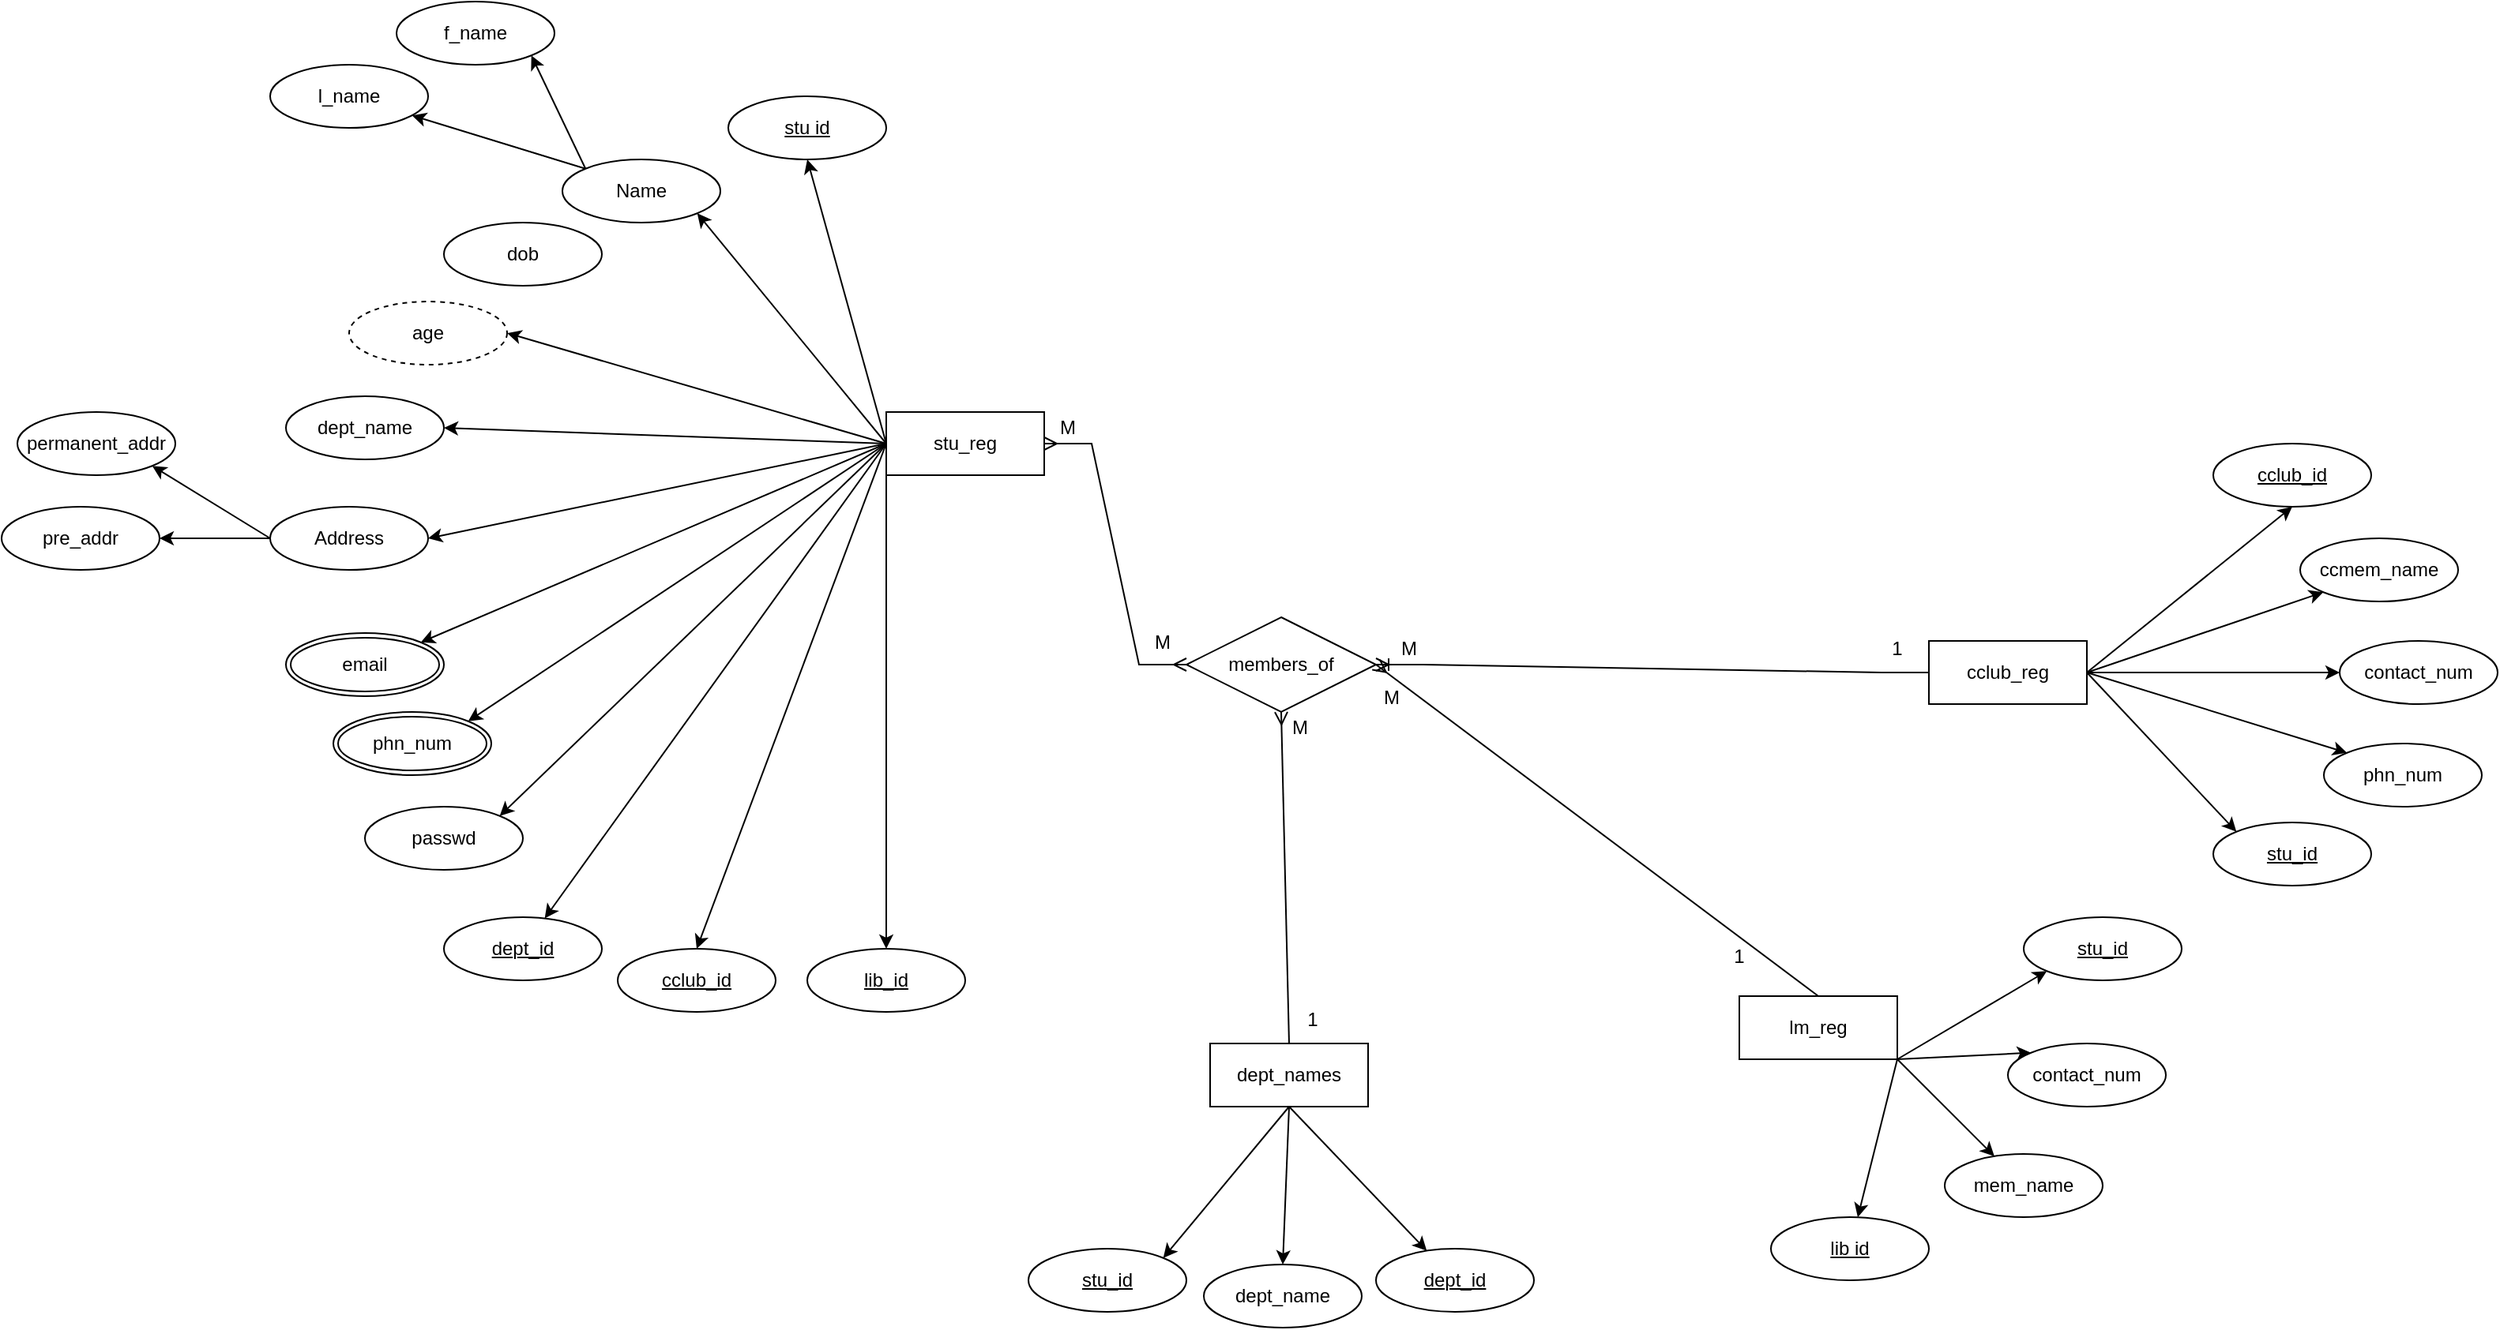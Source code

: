 <mxfile version="24.8.6">
  <diagram name="Page-1" id="FUyRpt19oXOtmJlVeC61">
    <mxGraphModel dx="3749" dy="1074" grid="1" gridSize="10" guides="1" tooltips="1" connect="1" arrows="1" fold="1" page="1" pageScale="1" pageWidth="850" pageHeight="1100" math="0" shadow="0">
      <root>
        <mxCell id="0" />
        <mxCell id="1" parent="0" />
        <mxCell id="2KL5Yd7e3QJ7qZri2CN5-1" value="stu id" style="ellipse;whiteSpace=wrap;html=1;align=center;fontStyle=4;" parent="1" vertex="1">
          <mxGeometry x="-420" y="150" width="100" height="40" as="geometry" />
        </mxCell>
        <mxCell id="2KL5Yd7e3QJ7qZri2CN5-2" value="f_name" style="ellipse;whiteSpace=wrap;html=1;align=center;" parent="1" vertex="1">
          <mxGeometry x="-630" y="90" width="100" height="40" as="geometry" />
        </mxCell>
        <mxCell id="2KL5Yd7e3QJ7qZri2CN5-3" value="members_of" style="shape=rhombus;perimeter=rhombusPerimeter;whiteSpace=wrap;html=1;align=center;" parent="1" vertex="1">
          <mxGeometry x="-130" y="480" width="120" height="60" as="geometry" />
        </mxCell>
        <mxCell id="2KL5Yd7e3QJ7qZri2CN5-11" style="rounded=0;orthogonalLoop=1;jettySize=auto;html=1;exitX=0;exitY=0.5;exitDx=0;exitDy=0;entryX=1;entryY=1;entryDx=0;entryDy=0;" parent="1" source="2KL5Yd7e3QJ7qZri2CN5-6" target="2KL5Yd7e3QJ7qZri2CN5-10" edge="1">
          <mxGeometry relative="1" as="geometry" />
        </mxCell>
        <mxCell id="2KL5Yd7e3QJ7qZri2CN5-14" style="rounded=0;orthogonalLoop=1;jettySize=auto;html=1;exitX=0;exitY=0.5;exitDx=0;exitDy=0;entryX=0.5;entryY=1;entryDx=0;entryDy=0;" parent="1" source="2KL5Yd7e3QJ7qZri2CN5-6" target="2KL5Yd7e3QJ7qZri2CN5-1" edge="1">
          <mxGeometry relative="1" as="geometry" />
        </mxCell>
        <mxCell id="2KL5Yd7e3QJ7qZri2CN5-16" style="rounded=0;orthogonalLoop=1;jettySize=auto;html=1;exitX=0;exitY=0.5;exitDx=0;exitDy=0;entryX=1;entryY=0.5;entryDx=0;entryDy=0;" parent="1" source="2KL5Yd7e3QJ7qZri2CN5-6" target="2KL5Yd7e3QJ7qZri2CN5-9" edge="1">
          <mxGeometry relative="1" as="geometry" />
        </mxCell>
        <mxCell id="2KL5Yd7e3QJ7qZri2CN5-20" style="rounded=0;orthogonalLoop=1;jettySize=auto;html=1;exitX=0;exitY=0.5;exitDx=0;exitDy=0;entryX=1;entryY=0.5;entryDx=0;entryDy=0;" parent="1" source="2KL5Yd7e3QJ7qZri2CN5-6" target="2KL5Yd7e3QJ7qZri2CN5-17" edge="1">
          <mxGeometry relative="1" as="geometry">
            <mxPoint x="-320" y="380" as="sourcePoint" />
          </mxGeometry>
        </mxCell>
        <mxCell id="2KL5Yd7e3QJ7qZri2CN5-21" style="rounded=0;orthogonalLoop=1;jettySize=auto;html=1;exitX=0;exitY=0.5;exitDx=0;exitDy=0;entryX=1;entryY=0;entryDx=0;entryDy=0;" parent="1" source="2KL5Yd7e3QJ7qZri2CN5-6" target="2KL5Yd7e3QJ7qZri2CN5-18" edge="1">
          <mxGeometry relative="1" as="geometry" />
        </mxCell>
        <mxCell id="2KL5Yd7e3QJ7qZri2CN5-22" style="rounded=0;orthogonalLoop=1;jettySize=auto;html=1;exitX=0;exitY=0.5;exitDx=0;exitDy=0;entryX=1;entryY=0;entryDx=0;entryDy=0;" parent="1" source="2KL5Yd7e3QJ7qZri2CN5-6" target="2KL5Yd7e3QJ7qZri2CN5-19" edge="1">
          <mxGeometry relative="1" as="geometry">
            <mxPoint x="-620" y="540" as="targetPoint" />
          </mxGeometry>
        </mxCell>
        <mxCell id="9Y6JlHBwCMwmrNG0bI4D-5" style="rounded=0;orthogonalLoop=1;jettySize=auto;html=1;exitX=0;exitY=0.5;exitDx=0;exitDy=0;entryX=1;entryY=0.5;entryDx=0;entryDy=0;" parent="1" source="2KL5Yd7e3QJ7qZri2CN5-6" target="9Y6JlHBwCMwmrNG0bI4D-4" edge="1">
          <mxGeometry relative="1" as="geometry" />
        </mxCell>
        <mxCell id="9Y6JlHBwCMwmrNG0bI4D-9" style="rounded=0;orthogonalLoop=1;jettySize=auto;html=1;exitX=0;exitY=0.5;exitDx=0;exitDy=0;" parent="1" source="2KL5Yd7e3QJ7qZri2CN5-6" target="9Y6JlHBwCMwmrNG0bI4D-8" edge="1">
          <mxGeometry relative="1" as="geometry" />
        </mxCell>
        <mxCell id="9Y6JlHBwCMwmrNG0bI4D-13" style="rounded=0;orthogonalLoop=1;jettySize=auto;html=1;exitX=0;exitY=0.5;exitDx=0;exitDy=0;entryX=0.5;entryY=0;entryDx=0;entryDy=0;" parent="1" source="2KL5Yd7e3QJ7qZri2CN5-6" target="9Y6JlHBwCMwmrNG0bI4D-11" edge="1">
          <mxGeometry relative="1" as="geometry" />
        </mxCell>
        <mxCell id="9Y6JlHBwCMwmrNG0bI4D-14" style="rounded=0;orthogonalLoop=1;jettySize=auto;html=1;exitX=0;exitY=0.5;exitDx=0;exitDy=0;" parent="1" source="2KL5Yd7e3QJ7qZri2CN5-6" target="9Y6JlHBwCMwmrNG0bI4D-12" edge="1">
          <mxGeometry relative="1" as="geometry" />
        </mxCell>
        <mxCell id="RbWCfdoK0NttepPL5Ol_-14" style="rounded=0;orthogonalLoop=1;jettySize=auto;html=1;exitX=0;exitY=0.5;exitDx=0;exitDy=0;entryX=1;entryY=0;entryDx=0;entryDy=0;" edge="1" parent="1" source="2KL5Yd7e3QJ7qZri2CN5-6" target="9Y6JlHBwCMwmrNG0bI4D-41">
          <mxGeometry relative="1" as="geometry" />
        </mxCell>
        <mxCell id="2KL5Yd7e3QJ7qZri2CN5-6" value="stu_reg" style="whiteSpace=wrap;html=1;align=center;" parent="1" vertex="1">
          <mxGeometry x="-320" y="350" width="100" height="40" as="geometry" />
        </mxCell>
        <mxCell id="2KL5Yd7e3QJ7qZri2CN5-8" value="l_name" style="ellipse;whiteSpace=wrap;html=1;align=center;" parent="1" vertex="1">
          <mxGeometry x="-710" y="130" width="100" height="40" as="geometry" />
        </mxCell>
        <mxCell id="2KL5Yd7e3QJ7qZri2CN5-9" value="age" style="ellipse;whiteSpace=wrap;html=1;align=center;dashed=1;" parent="1" vertex="1">
          <mxGeometry x="-660" y="280" width="100" height="40" as="geometry" />
        </mxCell>
        <mxCell id="2KL5Yd7e3QJ7qZri2CN5-12" style="rounded=0;orthogonalLoop=1;jettySize=auto;html=1;exitX=0;exitY=0;exitDx=0;exitDy=0;" parent="1" source="2KL5Yd7e3QJ7qZri2CN5-10" target="2KL5Yd7e3QJ7qZri2CN5-8" edge="1">
          <mxGeometry relative="1" as="geometry" />
        </mxCell>
        <mxCell id="2KL5Yd7e3QJ7qZri2CN5-13" style="rounded=0;orthogonalLoop=1;jettySize=auto;html=1;exitX=0;exitY=0;exitDx=0;exitDy=0;entryX=1;entryY=1;entryDx=0;entryDy=0;" parent="1" source="2KL5Yd7e3QJ7qZri2CN5-10" target="2KL5Yd7e3QJ7qZri2CN5-2" edge="1">
          <mxGeometry relative="1" as="geometry" />
        </mxCell>
        <mxCell id="2KL5Yd7e3QJ7qZri2CN5-10" value="Name" style="ellipse;whiteSpace=wrap;html=1;align=center;" parent="1" vertex="1">
          <mxGeometry x="-525" y="190" width="100" height="40" as="geometry" />
        </mxCell>
        <mxCell id="2KL5Yd7e3QJ7qZri2CN5-26" style="rounded=0;orthogonalLoop=1;jettySize=auto;html=1;exitX=0;exitY=0.5;exitDx=0;exitDy=0;entryX=1;entryY=0.5;entryDx=0;entryDy=0;" parent="1" source="2KL5Yd7e3QJ7qZri2CN5-17" target="2KL5Yd7e3QJ7qZri2CN5-25" edge="1">
          <mxGeometry relative="1" as="geometry" />
        </mxCell>
        <mxCell id="2KL5Yd7e3QJ7qZri2CN5-27" style="rounded=0;orthogonalLoop=1;jettySize=auto;html=1;exitX=0;exitY=0.5;exitDx=0;exitDy=0;entryX=1;entryY=1;entryDx=0;entryDy=0;" parent="1" source="2KL5Yd7e3QJ7qZri2CN5-17" target="2KL5Yd7e3QJ7qZri2CN5-24" edge="1">
          <mxGeometry relative="1" as="geometry" />
        </mxCell>
        <mxCell id="2KL5Yd7e3QJ7qZri2CN5-17" value="Address" style="ellipse;whiteSpace=wrap;html=1;align=center;" parent="1" vertex="1">
          <mxGeometry x="-710" y="410" width="100" height="40" as="geometry" />
        </mxCell>
        <mxCell id="2KL5Yd7e3QJ7qZri2CN5-18" value="email" style="ellipse;shape=doubleEllipse;margin=3;whiteSpace=wrap;html=1;align=center;" parent="1" vertex="1">
          <mxGeometry x="-700" y="490" width="100" height="40" as="geometry" />
        </mxCell>
        <mxCell id="2KL5Yd7e3QJ7qZri2CN5-19" value="phn_num" style="ellipse;shape=doubleEllipse;margin=3;whiteSpace=wrap;html=1;align=center;" parent="1" vertex="1">
          <mxGeometry x="-670" y="540" width="100" height="40" as="geometry" />
        </mxCell>
        <mxCell id="2KL5Yd7e3QJ7qZri2CN5-24" value="permanent_addr" style="ellipse;whiteSpace=wrap;html=1;align=center;" parent="1" vertex="1">
          <mxGeometry x="-870" y="350" width="100" height="40" as="geometry" />
        </mxCell>
        <mxCell id="2KL5Yd7e3QJ7qZri2CN5-25" value="pre_addr" style="ellipse;whiteSpace=wrap;html=1;align=center;" parent="1" vertex="1">
          <mxGeometry x="-880" y="410" width="100" height="40" as="geometry" />
        </mxCell>
        <mxCell id="9Y6JlHBwCMwmrNG0bI4D-31" style="rounded=0;orthogonalLoop=1;jettySize=auto;html=1;exitX=1;exitY=1;exitDx=0;exitDy=0;" parent="1" source="2KL5Yd7e3QJ7qZri2CN5-33" target="2KL5Yd7e3QJ7qZri2CN5-34" edge="1">
          <mxGeometry relative="1" as="geometry" />
        </mxCell>
        <mxCell id="9Y6JlHBwCMwmrNG0bI4D-32" style="rounded=0;orthogonalLoop=1;jettySize=auto;html=1;exitX=1;exitY=1;exitDx=0;exitDy=0;" parent="1" source="2KL5Yd7e3QJ7qZri2CN5-33" target="9Y6JlHBwCMwmrNG0bI4D-17" edge="1">
          <mxGeometry relative="1" as="geometry" />
        </mxCell>
        <mxCell id="9Y6JlHBwCMwmrNG0bI4D-33" style="rounded=0;orthogonalLoop=1;jettySize=auto;html=1;exitX=1;exitY=1;exitDx=0;exitDy=0;entryX=0;entryY=0;entryDx=0;entryDy=0;" parent="1" source="2KL5Yd7e3QJ7qZri2CN5-33" target="9Y6JlHBwCMwmrNG0bI4D-18" edge="1">
          <mxGeometry relative="1" as="geometry" />
        </mxCell>
        <mxCell id="9Y6JlHBwCMwmrNG0bI4D-34" style="rounded=0;orthogonalLoop=1;jettySize=auto;html=1;exitX=1;exitY=1;exitDx=0;exitDy=0;entryX=0;entryY=1;entryDx=0;entryDy=0;" parent="1" source="2KL5Yd7e3QJ7qZri2CN5-33" target="9Y6JlHBwCMwmrNG0bI4D-19" edge="1">
          <mxGeometry relative="1" as="geometry" />
        </mxCell>
        <mxCell id="2KL5Yd7e3QJ7qZri2CN5-33" value="lm_reg" style="whiteSpace=wrap;html=1;align=center;" parent="1" vertex="1">
          <mxGeometry x="220" y="720" width="100" height="40" as="geometry" />
        </mxCell>
        <mxCell id="2KL5Yd7e3QJ7qZri2CN5-34" value="lib id" style="ellipse;whiteSpace=wrap;html=1;align=center;fontStyle=4;" parent="1" vertex="1">
          <mxGeometry x="240" y="860" width="100" height="40" as="geometry" />
        </mxCell>
        <mxCell id="2KL5Yd7e3QJ7qZri2CN5-44" style="rounded=0;orthogonalLoop=1;jettySize=auto;html=1;exitX=0.5;exitY=1;exitDx=0;exitDy=0;" parent="1" source="2KL5Yd7e3QJ7qZri2CN5-38" target="2KL5Yd7e3QJ7qZri2CN5-42" edge="1">
          <mxGeometry relative="1" as="geometry" />
        </mxCell>
        <mxCell id="2KL5Yd7e3QJ7qZri2CN5-47" style="rounded=0;orthogonalLoop=1;jettySize=auto;html=1;exitX=0.5;exitY=1;exitDx=0;exitDy=0;entryX=0.5;entryY=0;entryDx=0;entryDy=0;" parent="1" source="2KL5Yd7e3QJ7qZri2CN5-38" target="2KL5Yd7e3QJ7qZri2CN5-40" edge="1">
          <mxGeometry relative="1" as="geometry" />
        </mxCell>
        <mxCell id="RbWCfdoK0NttepPL5Ol_-6" style="rounded=0;orthogonalLoop=1;jettySize=auto;html=1;exitX=0.5;exitY=1;exitDx=0;exitDy=0;entryX=1;entryY=0;entryDx=0;entryDy=0;" edge="1" parent="1" source="2KL5Yd7e3QJ7qZri2CN5-38" target="RbWCfdoK0NttepPL5Ol_-5">
          <mxGeometry relative="1" as="geometry" />
        </mxCell>
        <mxCell id="2KL5Yd7e3QJ7qZri2CN5-38" value="dept_names" style="whiteSpace=wrap;html=1;align=center;" parent="1" vertex="1">
          <mxGeometry x="-115" y="750" width="100" height="40" as="geometry" />
        </mxCell>
        <mxCell id="2KL5Yd7e3QJ7qZri2CN5-40" value="dept_name" style="ellipse;whiteSpace=wrap;html=1;align=center;" parent="1" vertex="1">
          <mxGeometry x="-119" y="890" width="100" height="40" as="geometry" />
        </mxCell>
        <mxCell id="2KL5Yd7e3QJ7qZri2CN5-42" value="dept_id" style="ellipse;whiteSpace=wrap;html=1;align=center;fontStyle=4;" parent="1" vertex="1">
          <mxGeometry x="-10" y="880" width="100" height="40" as="geometry" />
        </mxCell>
        <mxCell id="9Y6JlHBwCMwmrNG0bI4D-1" value="dob" style="ellipse;whiteSpace=wrap;html=1;align=center;" parent="1" vertex="1">
          <mxGeometry x="-600" y="230" width="100" height="40" as="geometry" />
        </mxCell>
        <mxCell id="9Y6JlHBwCMwmrNG0bI4D-4" value="dept_name" style="ellipse;whiteSpace=wrap;html=1;align=center;" parent="1" vertex="1">
          <mxGeometry x="-700" y="340" width="100" height="40" as="geometry" />
        </mxCell>
        <mxCell id="9Y6JlHBwCMwmrNG0bI4D-8" value="dept_id" style="ellipse;whiteSpace=wrap;html=1;align=center;fontStyle=4;" parent="1" vertex="1">
          <mxGeometry x="-600" y="670" width="100" height="40" as="geometry" />
        </mxCell>
        <mxCell id="9Y6JlHBwCMwmrNG0bI4D-10" value="" style="edgeStyle=entityRelationEdgeStyle;fontSize=12;html=1;endArrow=ERmany;startArrow=ERmany;rounded=0;entryX=0;entryY=0.5;entryDx=0;entryDy=0;" parent="1" target="2KL5Yd7e3QJ7qZri2CN5-3" edge="1">
          <mxGeometry width="100" height="100" relative="1" as="geometry">
            <mxPoint x="-220" y="370" as="sourcePoint" />
            <mxPoint x="-70" y="340" as="targetPoint" />
          </mxGeometry>
        </mxCell>
        <mxCell id="9Y6JlHBwCMwmrNG0bI4D-11" value="cclub_id" style="ellipse;whiteSpace=wrap;html=1;align=center;fontStyle=4;" parent="1" vertex="1">
          <mxGeometry x="-490" y="690" width="100" height="40" as="geometry" />
        </mxCell>
        <mxCell id="9Y6JlHBwCMwmrNG0bI4D-12" value="lib_id" style="ellipse;whiteSpace=wrap;html=1;align=center;fontStyle=4;" parent="1" vertex="1">
          <mxGeometry x="-370" y="690" width="100" height="40" as="geometry" />
        </mxCell>
        <mxCell id="9Y6JlHBwCMwmrNG0bI4D-17" value="mem_name" style="ellipse;whiteSpace=wrap;html=1;align=center;" parent="1" vertex="1">
          <mxGeometry x="350" y="820" width="100" height="40" as="geometry" />
        </mxCell>
        <mxCell id="9Y6JlHBwCMwmrNG0bI4D-18" value="contact_num" style="ellipse;whiteSpace=wrap;html=1;align=center;" parent="1" vertex="1">
          <mxGeometry x="390" y="750" width="100" height="40" as="geometry" />
        </mxCell>
        <mxCell id="9Y6JlHBwCMwmrNG0bI4D-19" value="stu_id" style="ellipse;whiteSpace=wrap;html=1;align=center;fontStyle=4;" parent="1" vertex="1">
          <mxGeometry x="400" y="670" width="100" height="40" as="geometry" />
        </mxCell>
        <mxCell id="9Y6JlHBwCMwmrNG0bI4D-22" value="" style="fontSize=12;html=1;endArrow=ERmany;rounded=0;entryX=1;entryY=0.5;entryDx=0;entryDy=0;exitX=0.5;exitY=0;exitDx=0;exitDy=0;" parent="1" source="2KL5Yd7e3QJ7qZri2CN5-33" target="2KL5Yd7e3QJ7qZri2CN5-3" edge="1">
          <mxGeometry width="100" height="100" relative="1" as="geometry">
            <mxPoint x="150" y="690" as="sourcePoint" />
            <mxPoint x="250" y="590" as="targetPoint" />
          </mxGeometry>
        </mxCell>
        <mxCell id="9Y6JlHBwCMwmrNG0bI4D-23" value="" style="fontSize=12;html=1;endArrow=ERmany;rounded=0;entryX=0.5;entryY=1;entryDx=0;entryDy=0;exitX=0.5;exitY=0;exitDx=0;exitDy=0;" parent="1" source="2KL5Yd7e3QJ7qZri2CN5-38" target="2KL5Yd7e3QJ7qZri2CN5-3" edge="1">
          <mxGeometry width="100" height="100" relative="1" as="geometry">
            <mxPoint x="125" y="770" as="sourcePoint" />
            <mxPoint x="-155" y="560" as="targetPoint" />
          </mxGeometry>
        </mxCell>
        <mxCell id="9Y6JlHBwCMwmrNG0bI4D-25" value="M" style="text;html=1;align=center;verticalAlign=middle;whiteSpace=wrap;rounded=0;" parent="1" vertex="1">
          <mxGeometry x="-235" y="345" width="60" height="30" as="geometry" />
        </mxCell>
        <mxCell id="9Y6JlHBwCMwmrNG0bI4D-26" value="M" style="text;html=1;align=center;verticalAlign=middle;whiteSpace=wrap;rounded=0;" parent="1" vertex="1">
          <mxGeometry x="-175" y="481" width="60" height="30" as="geometry" />
        </mxCell>
        <mxCell id="9Y6JlHBwCMwmrNG0bI4D-27" value="M" style="text;html=1;align=center;verticalAlign=middle;whiteSpace=wrap;rounded=0;" parent="1" vertex="1">
          <mxGeometry x="-88" y="535" width="60" height="30" as="geometry" />
        </mxCell>
        <mxCell id="9Y6JlHBwCMwmrNG0bI4D-28" value="1" style="text;html=1;align=center;verticalAlign=middle;whiteSpace=wrap;rounded=0;" parent="1" vertex="1">
          <mxGeometry x="-80" y="720" width="60" height="30" as="geometry" />
        </mxCell>
        <mxCell id="9Y6JlHBwCMwmrNG0bI4D-29" value="M" style="text;html=1;align=center;verticalAlign=middle;whiteSpace=wrap;rounded=0;" parent="1" vertex="1">
          <mxGeometry x="-30" y="516" width="60" height="30" as="geometry" />
        </mxCell>
        <mxCell id="9Y6JlHBwCMwmrNG0bI4D-30" value="1" style="text;html=1;align=center;verticalAlign=middle;whiteSpace=wrap;rounded=0;" parent="1" vertex="1">
          <mxGeometry x="190" y="680" width="60" height="30" as="geometry" />
        </mxCell>
        <mxCell id="RbWCfdoK0NttepPL5Ol_-7" style="rounded=0;orthogonalLoop=1;jettySize=auto;html=1;exitX=1;exitY=0.5;exitDx=0;exitDy=0;entryX=0.5;entryY=1;entryDx=0;entryDy=0;" edge="1" parent="1" source="9Y6JlHBwCMwmrNG0bI4D-35" target="9Y6JlHBwCMwmrNG0bI4D-40">
          <mxGeometry relative="1" as="geometry" />
        </mxCell>
        <mxCell id="RbWCfdoK0NttepPL5Ol_-8" style="rounded=0;orthogonalLoop=1;jettySize=auto;html=1;exitX=1;exitY=0.5;exitDx=0;exitDy=0;entryX=0;entryY=1;entryDx=0;entryDy=0;" edge="1" parent="1" source="9Y6JlHBwCMwmrNG0bI4D-35" target="9Y6JlHBwCMwmrNG0bI4D-38">
          <mxGeometry relative="1" as="geometry" />
        </mxCell>
        <mxCell id="RbWCfdoK0NttepPL5Ol_-9" style="rounded=0;orthogonalLoop=1;jettySize=auto;html=1;exitX=1;exitY=0.5;exitDx=0;exitDy=0;entryX=0;entryY=0.5;entryDx=0;entryDy=0;" edge="1" parent="1" source="9Y6JlHBwCMwmrNG0bI4D-35" target="9Y6JlHBwCMwmrNG0bI4D-37">
          <mxGeometry relative="1" as="geometry" />
        </mxCell>
        <mxCell id="RbWCfdoK0NttepPL5Ol_-10" style="rounded=0;orthogonalLoop=1;jettySize=auto;html=1;exitX=1;exitY=0.5;exitDx=0;exitDy=0;entryX=0;entryY=0;entryDx=0;entryDy=0;" edge="1" parent="1" source="9Y6JlHBwCMwmrNG0bI4D-35" target="9Y6JlHBwCMwmrNG0bI4D-36">
          <mxGeometry relative="1" as="geometry" />
        </mxCell>
        <mxCell id="RbWCfdoK0NttepPL5Ol_-11" style="rounded=0;orthogonalLoop=1;jettySize=auto;html=1;exitX=1;exitY=0.5;exitDx=0;exitDy=0;entryX=0;entryY=0;entryDx=0;entryDy=0;" edge="1" parent="1" source="9Y6JlHBwCMwmrNG0bI4D-35" target="RbWCfdoK0NttepPL5Ol_-4">
          <mxGeometry relative="1" as="geometry" />
        </mxCell>
        <mxCell id="9Y6JlHBwCMwmrNG0bI4D-35" value="cclub_reg" style="whiteSpace=wrap;html=1;align=center;" parent="1" vertex="1">
          <mxGeometry x="340" y="495" width="100" height="40" as="geometry" />
        </mxCell>
        <mxCell id="9Y6JlHBwCMwmrNG0bI4D-36" value="phn_num" style="ellipse;whiteSpace=wrap;html=1;align=center;" parent="1" vertex="1">
          <mxGeometry x="590" y="560" width="100" height="40" as="geometry" />
        </mxCell>
        <mxCell id="9Y6JlHBwCMwmrNG0bI4D-37" value="contact_num" style="ellipse;whiteSpace=wrap;html=1;align=center;" parent="1" vertex="1">
          <mxGeometry x="600" y="495" width="100" height="40" as="geometry" />
        </mxCell>
        <mxCell id="9Y6JlHBwCMwmrNG0bI4D-38" value="ccmem_name" style="ellipse;whiteSpace=wrap;html=1;align=center;" parent="1" vertex="1">
          <mxGeometry x="575" y="430" width="100" height="40" as="geometry" />
        </mxCell>
        <mxCell id="9Y6JlHBwCMwmrNG0bI4D-40" value="cclub_id" style="ellipse;whiteSpace=wrap;html=1;align=center;fontStyle=4;" parent="1" vertex="1">
          <mxGeometry x="520" y="370" width="100" height="40" as="geometry" />
        </mxCell>
        <mxCell id="9Y6JlHBwCMwmrNG0bI4D-41" value="passwd" style="ellipse;whiteSpace=wrap;html=1;align=center;" parent="1" vertex="1">
          <mxGeometry x="-650" y="600" width="100" height="40" as="geometry" />
        </mxCell>
        <mxCell id="RbWCfdoK0NttepPL5Ol_-1" value="" style="edgeStyle=entityRelationEdgeStyle;fontSize=12;html=1;endArrow=ERoneToMany;rounded=0;entryX=1;entryY=0.5;entryDx=0;entryDy=0;exitX=0;exitY=0.5;exitDx=0;exitDy=0;" edge="1" parent="1" source="9Y6JlHBwCMwmrNG0bI4D-35" target="2KL5Yd7e3QJ7qZri2CN5-3">
          <mxGeometry width="100" height="100" relative="1" as="geometry">
            <mxPoint x="-10" y="680" as="sourcePoint" />
            <mxPoint x="90" y="580" as="targetPoint" />
          </mxGeometry>
        </mxCell>
        <mxCell id="RbWCfdoK0NttepPL5Ol_-2" value="M" style="text;html=1;align=center;verticalAlign=middle;whiteSpace=wrap;rounded=0;" vertex="1" parent="1">
          <mxGeometry x="-19" y="485" width="60" height="30" as="geometry" />
        </mxCell>
        <mxCell id="RbWCfdoK0NttepPL5Ol_-3" value="1" style="text;html=1;align=center;verticalAlign=middle;whiteSpace=wrap;rounded=0;" vertex="1" parent="1">
          <mxGeometry x="290" y="485" width="60" height="30" as="geometry" />
        </mxCell>
        <mxCell id="RbWCfdoK0NttepPL5Ol_-4" value="stu_id" style="ellipse;whiteSpace=wrap;html=1;align=center;fontStyle=4;" vertex="1" parent="1">
          <mxGeometry x="520" y="610" width="100" height="40" as="geometry" />
        </mxCell>
        <mxCell id="RbWCfdoK0NttepPL5Ol_-5" value="stu_id" style="ellipse;whiteSpace=wrap;html=1;align=center;fontStyle=4;" vertex="1" parent="1">
          <mxGeometry x="-230" y="880" width="100" height="40" as="geometry" />
        </mxCell>
      </root>
    </mxGraphModel>
  </diagram>
</mxfile>
